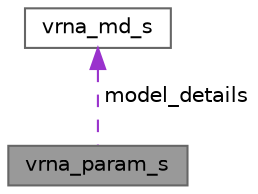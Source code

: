 digraph "vrna_param_s"
{
 // INTERACTIVE_SVG=YES
 // LATEX_PDF_SIZE
  bgcolor="transparent";
  edge [fontname=Helvetica,fontsize=10,labelfontname=Helvetica,labelfontsize=10];
  node [fontname=Helvetica,fontsize=10,shape=box,height=0.2,width=0.4];
  Node1 [label="vrna_param_s",height=0.2,width=0.4,color="gray40", fillcolor="grey60", style="filled", fontcolor="black",tooltip="The datastructure that contains temperature scaled energy parameters."];
  Node2 -> Node1 [dir="back",color="darkorchid3",style="dashed",label=" model_details" ];
  Node2 [label="vrna_md_s",height=0.2,width=0.4,color="gray40", fillcolor="white", style="filled",URL="$group__model__details.html#structvrna__md__s",tooltip="The data structure that contains the complete model details used throughout the calculations."];
}
